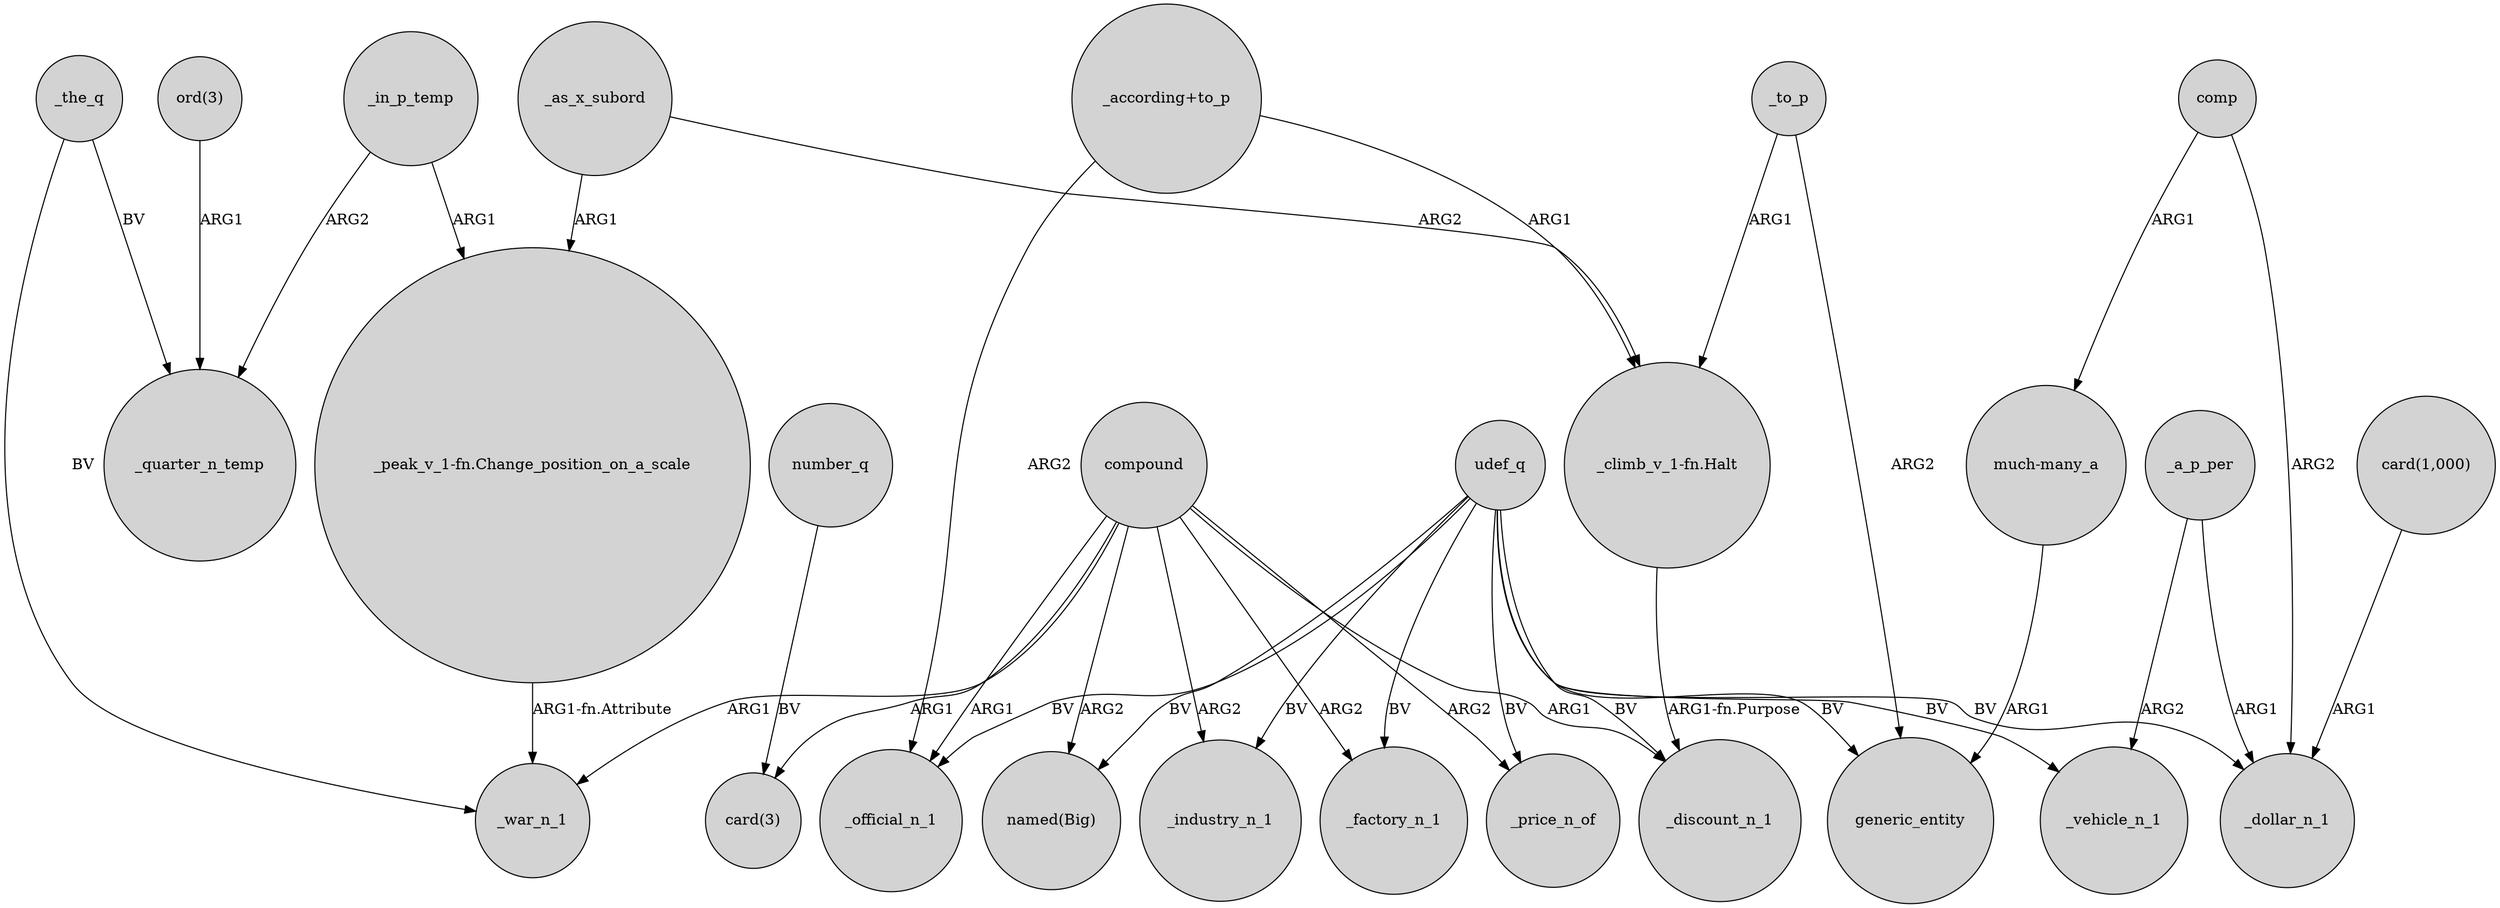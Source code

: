 digraph {
	node [shape=circle style=filled]
	_in_p_temp -> _quarter_n_temp [label=ARG2]
	_to_p -> generic_entity [label=ARG2]
	_to_p -> "_climb_v_1-fn.Halt" [label=ARG1]
	_the_q -> _war_n_1 [label=BV]
	"ord(3)" -> _quarter_n_temp [label=ARG1]
	compound -> _industry_n_1 [label=ARG2]
	comp -> _dollar_n_1 [label=ARG2]
	udef_q -> _discount_n_1 [label=BV]
	_in_p_temp -> "_peak_v_1-fn.Change_position_on_a_scale" [label=ARG1]
	compound -> "card(3)" [label=ARG1]
	udef_q -> _price_n_of [label=BV]
	compound -> "named(Big)" [label=ARG2]
	compound -> _factory_n_1 [label=ARG2]
	_the_q -> _quarter_n_temp [label=BV]
	"_climb_v_1-fn.Halt" -> _discount_n_1 [label="ARG1-fn.Purpose"]
	_as_x_subord -> "_peak_v_1-fn.Change_position_on_a_scale" [label=ARG1]
	"_peak_v_1-fn.Change_position_on_a_scale" -> _war_n_1 [label="ARG1-fn.Attribute"]
	udef_q -> generic_entity [label=BV]
	udef_q -> "named(Big)" [label=BV]
	udef_q -> _factory_n_1 [label=BV]
	_as_x_subord -> "_climb_v_1-fn.Halt" [label=ARG2]
	comp -> "much-many_a" [label=ARG1]
	"_according+to_p" -> "_climb_v_1-fn.Halt" [label=ARG1]
	compound -> _price_n_of [label=ARG2]
	udef_q -> _vehicle_n_1 [label=BV]
	"much-many_a" -> generic_entity [label=ARG1]
	compound -> _official_n_1 [label=ARG1]
	udef_q -> _dollar_n_1 [label=BV]
	"card(1,000)" -> _dollar_n_1 [label=ARG1]
	_a_p_per -> _dollar_n_1 [label=ARG1]
	_a_p_per -> _vehicle_n_1 [label=ARG2]
	udef_q -> _industry_n_1 [label=BV]
	udef_q -> _official_n_1 [label=BV]
	number_q -> "card(3)" [label=BV]
	"_according+to_p" -> _official_n_1 [label=ARG2]
	compound -> _war_n_1 [label=ARG1]
	compound -> _discount_n_1 [label=ARG1]
}
